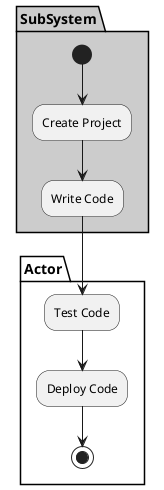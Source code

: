 @startuml

partition "Actor" {

}

partition SubSystem  #cccccc {
  (*) --> "Create Project"
  --> "Write Code"
}

partition "Actor" {
  "Write Code" --> "Test Code"
  "Test Code" --> "Deploy Code"
  "Deploy Code" --> (*)
}

@enduml
